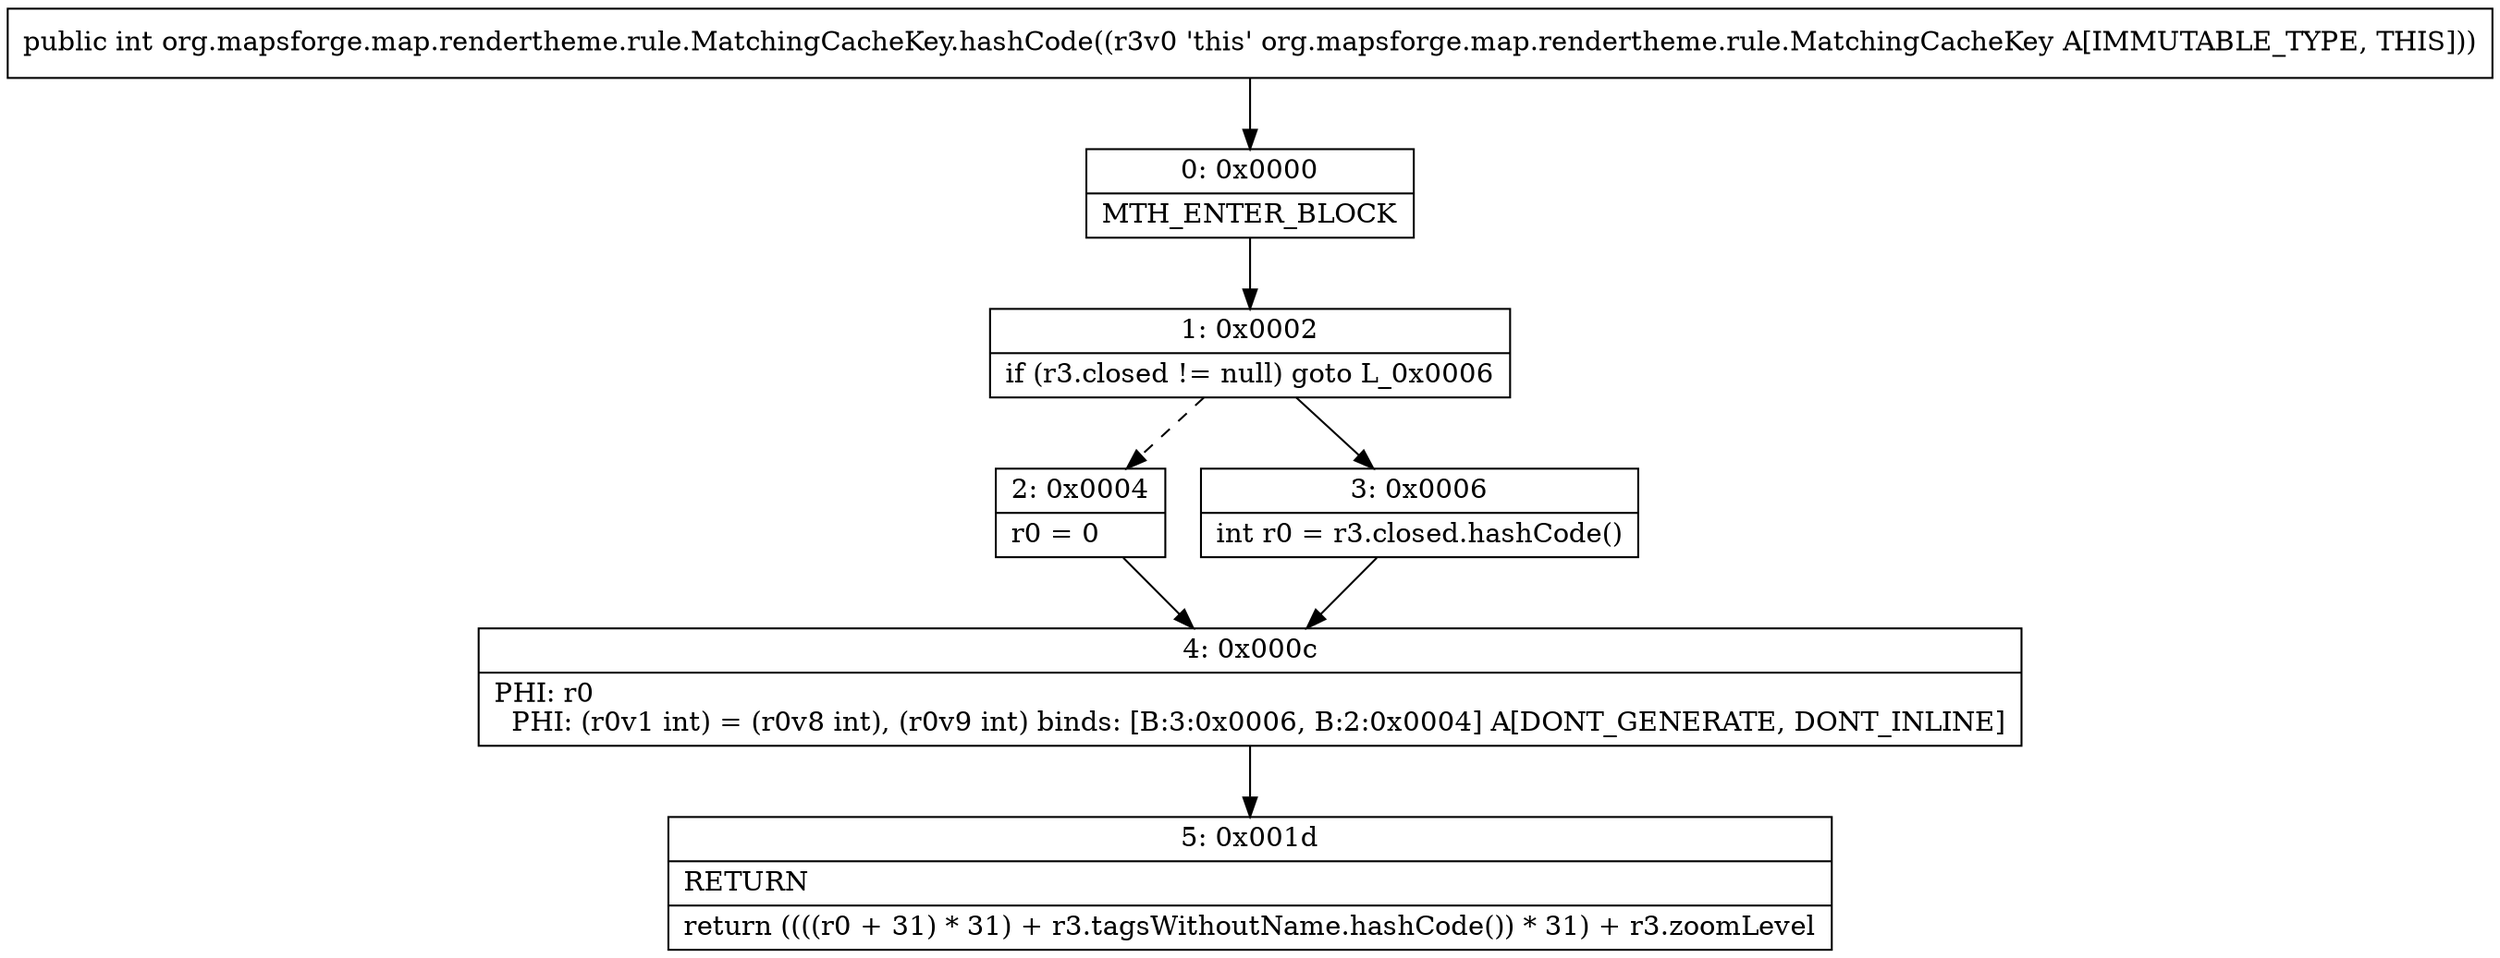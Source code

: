 digraph "CFG fororg.mapsforge.map.rendertheme.rule.MatchingCacheKey.hashCode()I" {
Node_0 [shape=record,label="{0\:\ 0x0000|MTH_ENTER_BLOCK\l}"];
Node_1 [shape=record,label="{1\:\ 0x0002|if (r3.closed != null) goto L_0x0006\l}"];
Node_2 [shape=record,label="{2\:\ 0x0004|r0 = 0\l}"];
Node_3 [shape=record,label="{3\:\ 0x0006|int r0 = r3.closed.hashCode()\l}"];
Node_4 [shape=record,label="{4\:\ 0x000c|PHI: r0 \l  PHI: (r0v1 int) = (r0v8 int), (r0v9 int) binds: [B:3:0x0006, B:2:0x0004] A[DONT_GENERATE, DONT_INLINE]\l}"];
Node_5 [shape=record,label="{5\:\ 0x001d|RETURN\l|return ((((r0 + 31) * 31) + r3.tagsWithoutName.hashCode()) * 31) + r3.zoomLevel\l}"];
MethodNode[shape=record,label="{public int org.mapsforge.map.rendertheme.rule.MatchingCacheKey.hashCode((r3v0 'this' org.mapsforge.map.rendertheme.rule.MatchingCacheKey A[IMMUTABLE_TYPE, THIS])) }"];
MethodNode -> Node_0;
Node_0 -> Node_1;
Node_1 -> Node_2[style=dashed];
Node_1 -> Node_3;
Node_2 -> Node_4;
Node_3 -> Node_4;
Node_4 -> Node_5;
}

